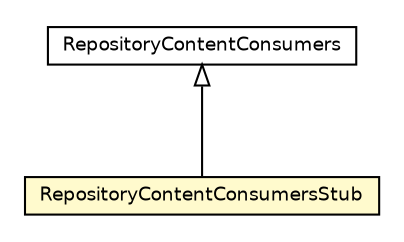 #!/usr/local/bin/dot
#
# Class diagram 
# Generated by UmlGraph version 4.6 (http://www.spinellis.gr/sw/umlgraph)
#

digraph G {
	edge [fontname="Helvetica",fontsize=10,labelfontname="Helvetica",labelfontsize=10];
	node [fontname="Helvetica",fontsize=10,shape=plaintext];
	// org.apache.maven.archiva.repository.scanner.RepositoryContentConsumersStub
	c23308 [label=<<table border="0" cellborder="1" cellspacing="0" cellpadding="2" port="p" bgcolor="lemonChiffon" href="./RepositoryContentConsumersStub.html">
		<tr><td><table border="0" cellspacing="0" cellpadding="1">
			<tr><td> RepositoryContentConsumersStub </td></tr>
		</table></td></tr>
		</table>>, fontname="Helvetica", fontcolor="black", fontsize=9.0];
	//org.apache.maven.archiva.repository.scanner.RepositoryContentConsumersStub extends org.apache.maven.archiva.repository.scanner.RepositoryContentConsumers
	c23458:p -> c23308:p [dir=back,arrowtail=empty];
	// org.apache.maven.archiva.repository.scanner.RepositoryContentConsumers
	c23458 [label=<<table border="0" cellborder="1" cellspacing="0" cellpadding="2" port="p" href="http://java.sun.com/j2se/1.4.2/docs/api/org/apache/maven/archiva/repository/scanner/RepositoryContentConsumers.html">
		<tr><td><table border="0" cellspacing="0" cellpadding="1">
			<tr><td> RepositoryContentConsumers </td></tr>
		</table></td></tr>
		</table>>, fontname="Helvetica", fontcolor="black", fontsize=9.0];
}

